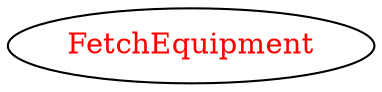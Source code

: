 digraph dependencyGraph {
 concentrate=true;
 ranksep="2.0";
 rankdir="LR"; 
 splines="ortho";
"FetchEquipment" [fontcolor="red"];
}